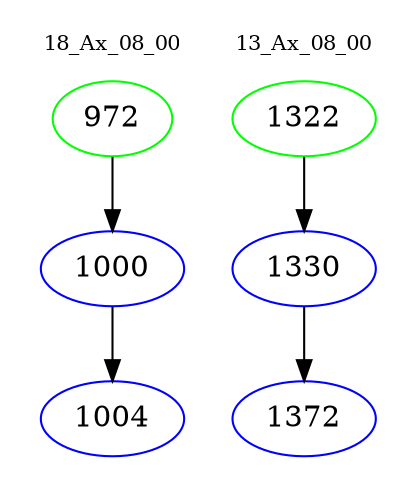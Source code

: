 digraph{
subgraph cluster_0 {
color = white
label = "18_Ax_08_00";
fontsize=10;
T0_972 [label="972", color="green"]
T0_972 -> T0_1000 [color="black"]
T0_1000 [label="1000", color="blue"]
T0_1000 -> T0_1004 [color="black"]
T0_1004 [label="1004", color="blue"]
}
subgraph cluster_1 {
color = white
label = "13_Ax_08_00";
fontsize=10;
T1_1322 [label="1322", color="green"]
T1_1322 -> T1_1330 [color="black"]
T1_1330 [label="1330", color="blue"]
T1_1330 -> T1_1372 [color="black"]
T1_1372 [label="1372", color="blue"]
}
}

